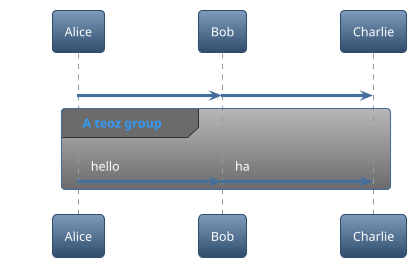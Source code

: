 ' Do not edit
' Theme Gallery
' autogenerated by script
'
@startuml
!theme spacelab
!pragma teoz true
Alice -> Bob : hello
& Bob -> Charlie : hi
group A teoz group
Alice -> Bob : hello
& Bob -> Charlie : ha
end
@enduml
